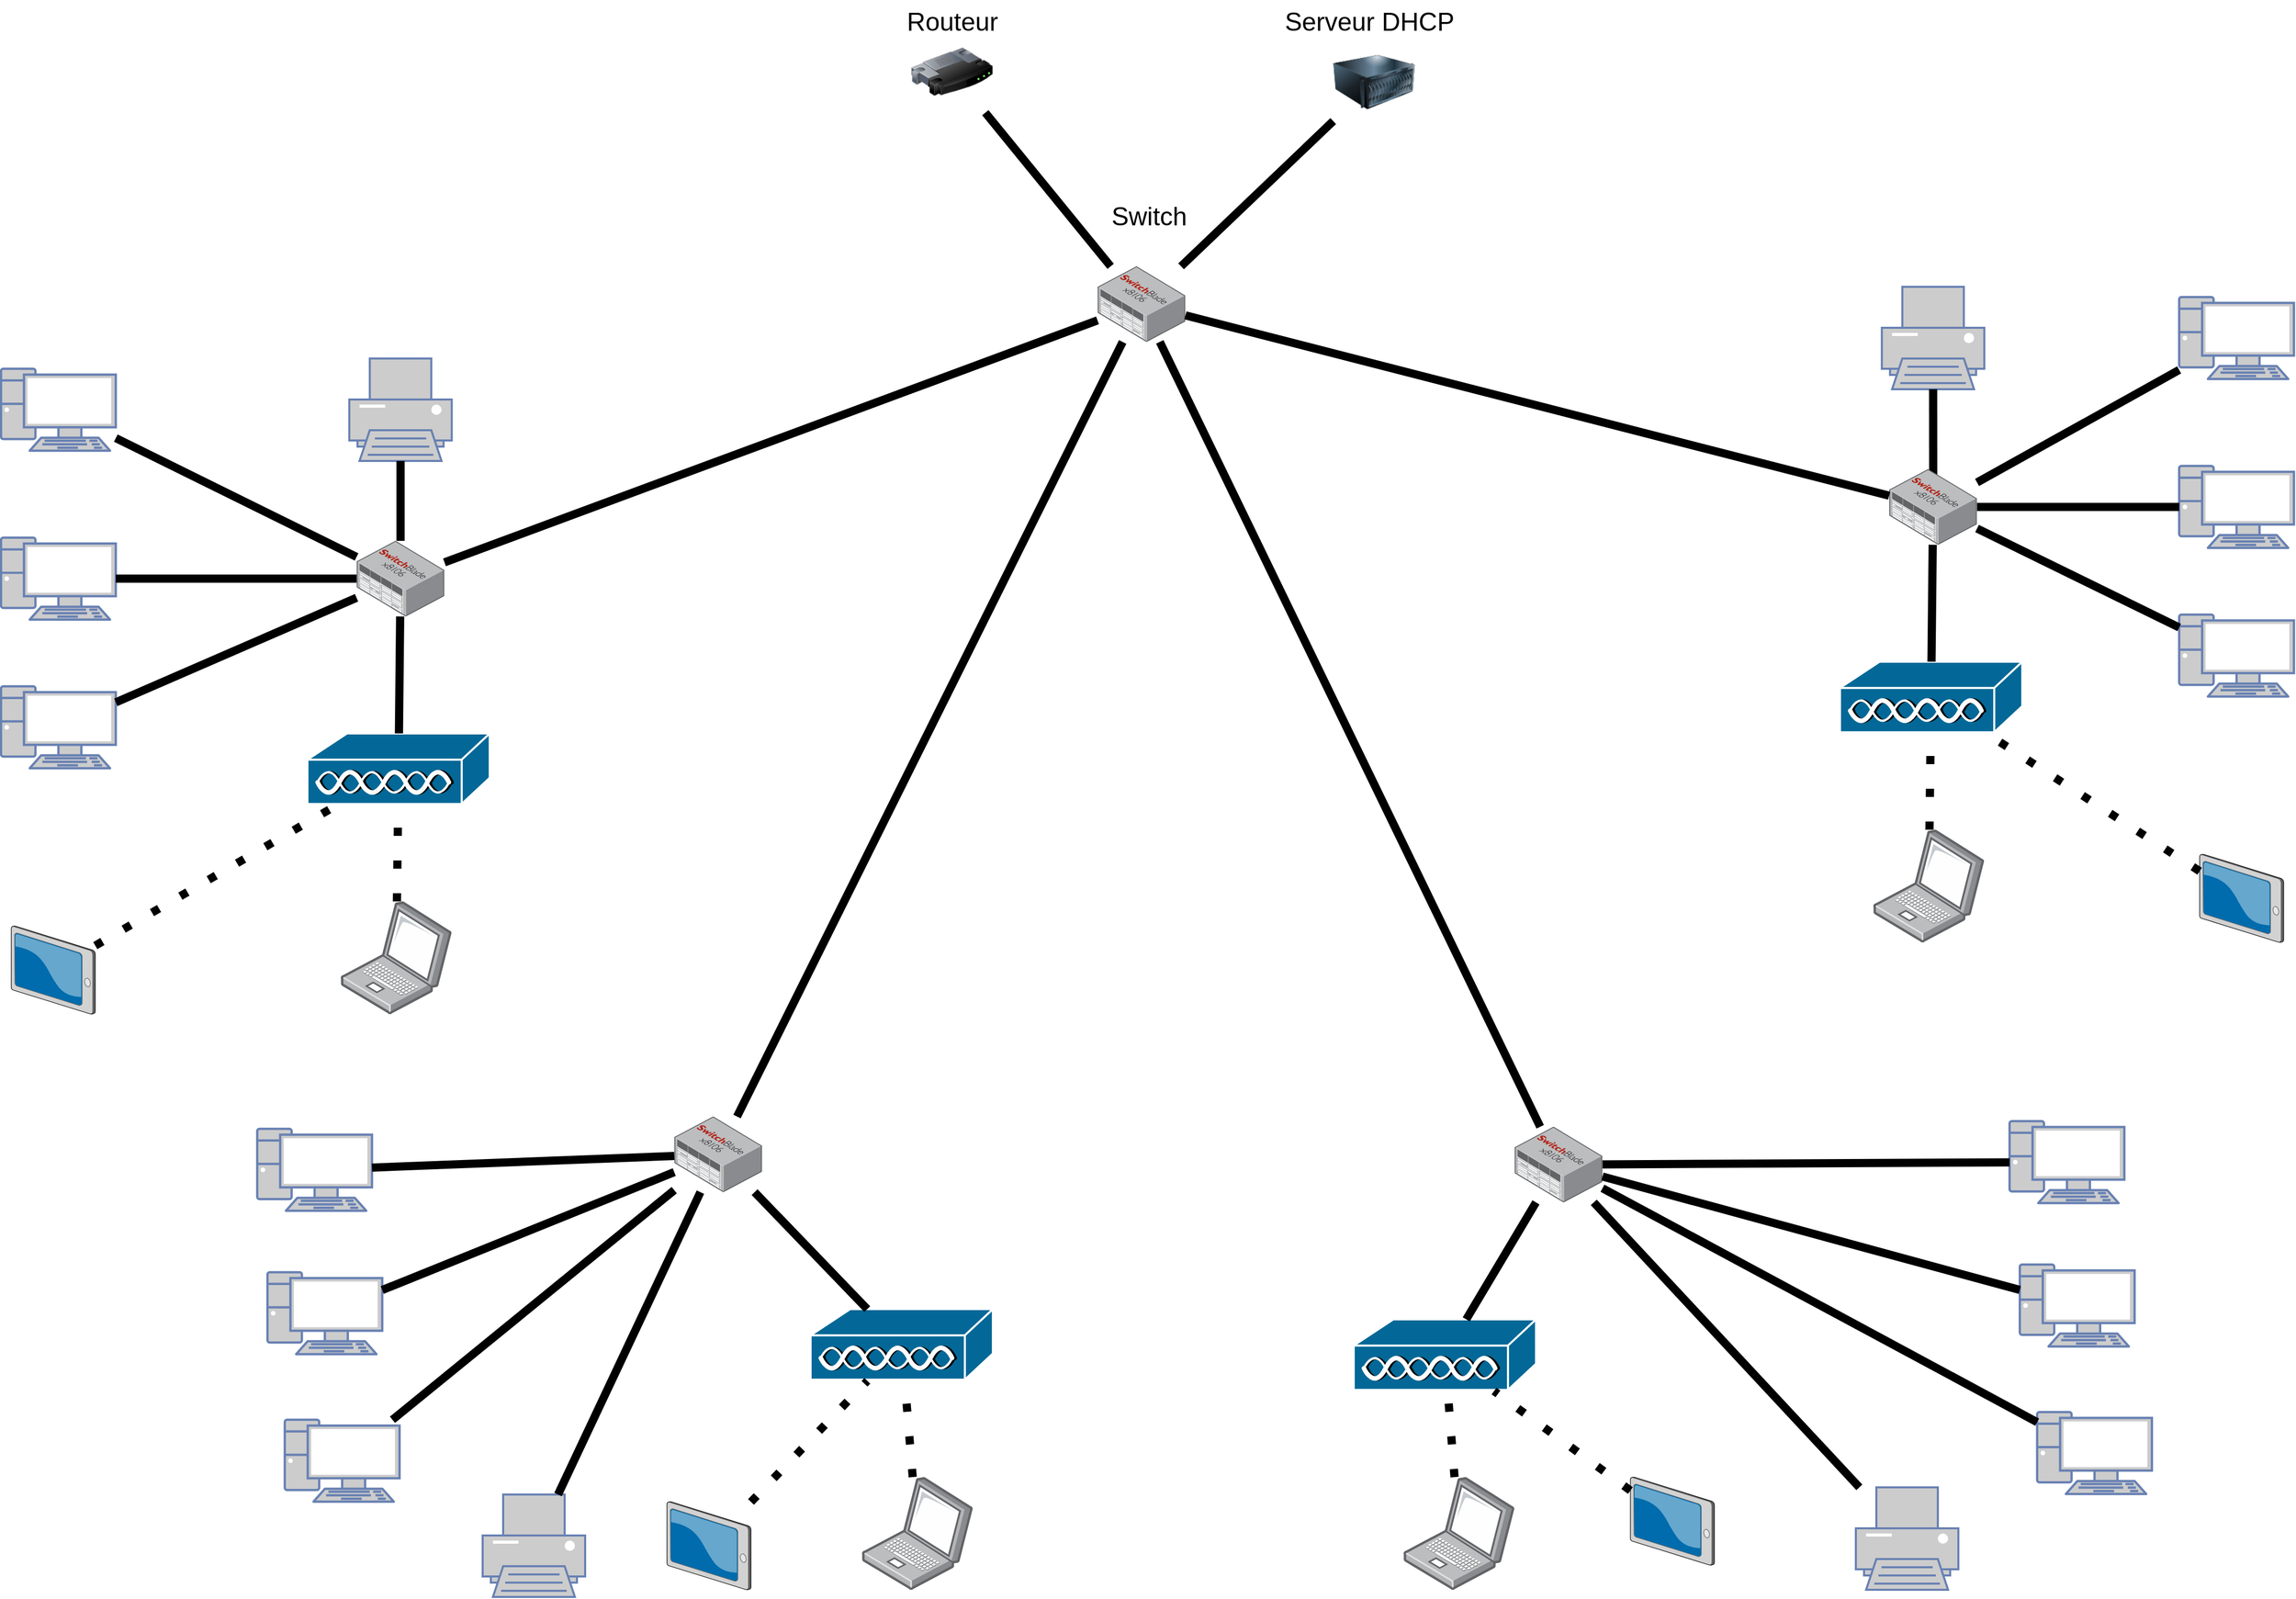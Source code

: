 <mxfile version="22.0.6" type="device">
  <diagram name="Page-1" id="eecCfWI7liOl1zeQRFLR">
    <mxGraphModel dx="4707" dy="1833" grid="1" gridSize="10" guides="1" tooltips="1" connect="1" arrows="1" fold="1" page="1" pageScale="1" pageWidth="827" pageHeight="1169" math="0" shadow="0">
      <root>
        <mxCell id="0" />
        <mxCell id="1" parent="0" />
        <mxCell id="BvcRLfXmAE_1p3T1sQ3R-24" value="" style="fontColor=#0066CC;verticalAlign=top;verticalLabelPosition=bottom;labelPosition=center;align=center;html=1;outlineConnect=0;fillColor=#CCCCCC;strokeColor=#6881B3;gradientColor=none;gradientDirection=north;strokeWidth=2;shape=mxgraph.networks.printer;" parent="1" vertex="1">
          <mxGeometry x="-550.15" y="370" width="100" height="100" as="geometry" />
        </mxCell>
        <mxCell id="BvcRLfXmAE_1p3T1sQ3R-28" value="" style="verticalLabelPosition=bottom;sketch=0;aspect=fixed;html=1;verticalAlign=top;strokeColor=none;align=center;outlineConnect=0;shape=mxgraph.citrix.tablet_2;" parent="1" vertex="1">
          <mxGeometry x="-880" y="924" width="82" height="86" as="geometry" />
        </mxCell>
        <mxCell id="BvcRLfXmAE_1p3T1sQ3R-78" value="" style="image;points=[];aspect=fixed;html=1;align=center;shadow=0;dashed=0;image=img/lib/allied_telesis/switch/Modular_Switch_SBx8106.svg;" parent="1" vertex="1">
          <mxGeometry x="180" y="280" width="85.8" height="73.8" as="geometry" />
        </mxCell>
        <mxCell id="BvcRLfXmAE_1p3T1sQ3R-85" value="" style="image;html=1;image=img/lib/clip_art/computers/Server_128x128.png" parent="1" vertex="1">
          <mxGeometry x="410" y="60" width="80" height="80" as="geometry" />
        </mxCell>
        <mxCell id="BvcRLfXmAE_1p3T1sQ3R-86" value="" style="image;html=1;image=img/lib/clip_art/networking/Router_128x128.png" parent="1" vertex="1">
          <mxGeometry x="-2.1" y="50" width="80" height="80" as="geometry" />
        </mxCell>
        <mxCell id="BvcRLfXmAE_1p3T1sQ3R-88" value="" style="endArrow=none;html=1;rounded=0;strokeWidth=8;" parent="1" source="BvcRLfXmAE_1p3T1sQ3R-78" target="BvcRLfXmAE_1p3T1sQ3R-85" edge="1">
          <mxGeometry width="50" height="50" relative="1" as="geometry">
            <mxPoint x="-320" y="370" as="sourcePoint" />
            <mxPoint x="-110" y="260" as="targetPoint" />
          </mxGeometry>
        </mxCell>
        <mxCell id="BvcRLfXmAE_1p3T1sQ3R-101" value="" style="shape=mxgraph.cisco.misc.access_point;html=1;pointerEvents=1;dashed=0;fillColor=#036897;strokeColor=#ffffff;strokeWidth=2;verticalLabelPosition=bottom;verticalAlign=top;align=center;outlineConnect=0;" parent="1" vertex="1">
          <mxGeometry x="-591" y="736" width="177.9" height="70" as="geometry" />
        </mxCell>
        <mxCell id="BvcRLfXmAE_1p3T1sQ3R-102" value="&lt;font style=&quot;font-size: 25px;&quot;&gt;Routeur&lt;/font&gt;" style="text;html=1;align=center;verticalAlign=middle;resizable=0;points=[];autosize=1;strokeColor=none;fillColor=none;" parent="1" vertex="1">
          <mxGeometry x="-17.1" y="20" width="110" height="40" as="geometry" />
        </mxCell>
        <mxCell id="BvcRLfXmAE_1p3T1sQ3R-103" value="&lt;font style=&quot;font-size: 25px;&quot;&gt;Serveur DHCP&lt;/font&gt;" style="text;html=1;align=center;verticalAlign=middle;resizable=0;points=[];autosize=1;strokeColor=none;fillColor=none;" parent="1" vertex="1">
          <mxGeometry x="350" y="20" width="190" height="40" as="geometry" />
        </mxCell>
        <mxCell id="BvcRLfXmAE_1p3T1sQ3R-104" value="&lt;font style=&quot;font-size: 25px;&quot;&gt;Switch&lt;/font&gt;" style="text;html=1;align=center;verticalAlign=middle;resizable=0;points=[];autosize=1;strokeColor=none;fillColor=none;" parent="1" vertex="1">
          <mxGeometry x="180" y="210" width="100" height="40" as="geometry" />
        </mxCell>
        <mxCell id="BvcRLfXmAE_1p3T1sQ3R-106" value="" style="endArrow=none;html=1;rounded=0;strokeWidth=8;" parent="1" source="BvcRLfXmAE_1p3T1sQ3R-101" target="nMOifJir5WOCuD9NiL-B-1" edge="1">
          <mxGeometry width="50" height="50" relative="1" as="geometry">
            <mxPoint x="-130" y="500" as="sourcePoint" />
            <mxPoint x="-80" y="450" as="targetPoint" />
            <Array as="points" />
          </mxGeometry>
        </mxCell>
        <mxCell id="BvcRLfXmAE_1p3T1sQ3R-107" value="" style="endArrow=none;html=1;rounded=0;strokeWidth=8;" parent="1" source="BvcRLfXmAE_1p3T1sQ3R-78" target="BvcRLfXmAE_1p3T1sQ3R-86" edge="1">
          <mxGeometry width="50" height="50" relative="1" as="geometry">
            <mxPoint x="50" y="317" as="sourcePoint" />
            <mxPoint x="210" y="319" as="targetPoint" />
          </mxGeometry>
        </mxCell>
        <mxCell id="BvcRLfXmAE_1p3T1sQ3R-109" value="" style="endArrow=none;html=1;rounded=0;strokeWidth=8;" parent="1" source="nMOifJir5WOCuD9NiL-B-1" target="BvcRLfXmAE_1p3T1sQ3R-24" edge="1">
          <mxGeometry width="50" height="50" relative="1" as="geometry">
            <mxPoint x="50" y="317" as="sourcePoint" />
            <mxPoint x="210" y="319" as="targetPoint" />
          </mxGeometry>
        </mxCell>
        <mxCell id="BvcRLfXmAE_1p3T1sQ3R-120" value="" style="endArrow=none;dashed=1;html=1;dashPattern=1 3;strokeWidth=8;rounded=0;" parent="1" source="BvcRLfXmAE_1p3T1sQ3R-28" target="BvcRLfXmAE_1p3T1sQ3R-101" edge="1">
          <mxGeometry width="50" height="50" relative="1" as="geometry">
            <mxPoint x="-330" y="584" as="sourcePoint" />
            <mxPoint x="-72" y="495" as="targetPoint" />
          </mxGeometry>
        </mxCell>
        <mxCell id="BvcRLfXmAE_1p3T1sQ3R-122" value="" style="fontColor=#0066CC;verticalAlign=top;verticalLabelPosition=bottom;labelPosition=center;align=center;html=1;outlineConnect=0;fillColor=#CCCCCC;strokeColor=#6881B3;gradientColor=none;gradientDirection=north;strokeWidth=2;shape=mxgraph.networks.pc;" parent="1" vertex="1">
          <mxGeometry x="-890" y="690" width="112" height="80" as="geometry" />
        </mxCell>
        <mxCell id="BvcRLfXmAE_1p3T1sQ3R-127" value="" style="image;points=[];aspect=fixed;html=1;align=center;shadow=0;dashed=0;image=img/lib/allied_telesis/computer_and_terminals/Laptop.svg;" parent="1" vertex="1">
          <mxGeometry x="-558.6" y="900" width="108.45" height="110" as="geometry" />
        </mxCell>
        <mxCell id="BvcRLfXmAE_1p3T1sQ3R-132" value="" style="endArrow=none;dashed=1;html=1;dashPattern=1 3;strokeWidth=8;rounded=0;" parent="1" source="BvcRLfXmAE_1p3T1sQ3R-127" target="BvcRLfXmAE_1p3T1sQ3R-101" edge="1">
          <mxGeometry width="50" height="50" relative="1" as="geometry">
            <mxPoint x="-270" y="644" as="sourcePoint" />
            <mxPoint x="-12" y="555" as="targetPoint" />
          </mxGeometry>
        </mxCell>
        <mxCell id="nMOifJir5WOCuD9NiL-B-1" value="" style="image;points=[];aspect=fixed;html=1;align=center;shadow=0;dashed=0;image=img/lib/allied_telesis/switch/Modular_Switch_SBx8106.svg;" vertex="1" parent="1">
          <mxGeometry x="-543.05" y="548" width="85.8" height="73.8" as="geometry" />
        </mxCell>
        <mxCell id="nMOifJir5WOCuD9NiL-B-2" value="" style="fontColor=#0066CC;verticalAlign=top;verticalLabelPosition=bottom;labelPosition=center;align=center;html=1;outlineConnect=0;fillColor=#CCCCCC;strokeColor=#6881B3;gradientColor=none;gradientDirection=north;strokeWidth=2;shape=mxgraph.networks.pc;" vertex="1" parent="1">
          <mxGeometry x="-890" y="544.9" width="112" height="80" as="geometry" />
        </mxCell>
        <mxCell id="nMOifJir5WOCuD9NiL-B-3" value="" style="fontColor=#0066CC;verticalAlign=top;verticalLabelPosition=bottom;labelPosition=center;align=center;html=1;outlineConnect=0;fillColor=#CCCCCC;strokeColor=#6881B3;gradientColor=none;gradientDirection=north;strokeWidth=2;shape=mxgraph.networks.pc;" vertex="1" parent="1">
          <mxGeometry x="-890" y="380" width="112" height="80" as="geometry" />
        </mxCell>
        <mxCell id="nMOifJir5WOCuD9NiL-B-4" value="" style="endArrow=none;html=1;rounded=0;strokeWidth=8;" edge="1" parent="1" source="nMOifJir5WOCuD9NiL-B-1" target="nMOifJir5WOCuD9NiL-B-3">
          <mxGeometry width="50" height="50" relative="1" as="geometry">
            <mxPoint x="-490" y="558" as="sourcePoint" />
            <mxPoint x="-490" y="480" as="targetPoint" />
          </mxGeometry>
        </mxCell>
        <mxCell id="nMOifJir5WOCuD9NiL-B-5" value="" style="endArrow=none;html=1;rounded=0;strokeWidth=8;" edge="1" parent="1" source="nMOifJir5WOCuD9NiL-B-1" target="nMOifJir5WOCuD9NiL-B-2">
          <mxGeometry width="50" height="50" relative="1" as="geometry">
            <mxPoint x="-480" y="568" as="sourcePoint" />
            <mxPoint x="-480" y="490" as="targetPoint" />
          </mxGeometry>
        </mxCell>
        <mxCell id="nMOifJir5WOCuD9NiL-B-6" value="" style="endArrow=none;html=1;rounded=0;strokeWidth=8;" edge="1" parent="1" source="nMOifJir5WOCuD9NiL-B-1" target="BvcRLfXmAE_1p3T1sQ3R-122">
          <mxGeometry width="50" height="50" relative="1" as="geometry">
            <mxPoint x="-470" y="578" as="sourcePoint" />
            <mxPoint x="-470" y="500" as="targetPoint" />
          </mxGeometry>
        </mxCell>
        <mxCell id="nMOifJir5WOCuD9NiL-B-7" value="" style="fontColor=#0066CC;verticalAlign=top;verticalLabelPosition=bottom;labelPosition=center;align=center;html=1;outlineConnect=0;fillColor=#CCCCCC;strokeColor=#6881B3;gradientColor=none;gradientDirection=north;strokeWidth=2;shape=mxgraph.networks.printer;" vertex="1" parent="1">
          <mxGeometry x="-420.0" y="1479" width="100" height="100" as="geometry" />
        </mxCell>
        <mxCell id="nMOifJir5WOCuD9NiL-B-8" value="" style="verticalLabelPosition=bottom;sketch=0;aspect=fixed;html=1;verticalAlign=top;strokeColor=none;align=center;outlineConnect=0;shape=mxgraph.citrix.tablet_2;" vertex="1" parent="1">
          <mxGeometry x="-240.15" y="1486" width="82" height="86" as="geometry" />
        </mxCell>
        <mxCell id="nMOifJir5WOCuD9NiL-B-9" value="" style="shape=mxgraph.cisco.misc.access_point;html=1;pointerEvents=1;dashed=0;fillColor=#036897;strokeColor=#ffffff;strokeWidth=2;verticalLabelPosition=bottom;verticalAlign=top;align=center;outlineConnect=0;" vertex="1" parent="1">
          <mxGeometry x="-100.0" y="1298" width="177.9" height="70" as="geometry" />
        </mxCell>
        <mxCell id="nMOifJir5WOCuD9NiL-B-10" value="" style="endArrow=none;html=1;rounded=0;strokeWidth=8;" edge="1" parent="1" source="nMOifJir5WOCuD9NiL-B-9" target="nMOifJir5WOCuD9NiL-B-16">
          <mxGeometry width="50" height="50" relative="1" as="geometry">
            <mxPoint x="180" y="1062" as="sourcePoint" />
            <mxPoint x="230" y="1012" as="targetPoint" />
            <Array as="points" />
          </mxGeometry>
        </mxCell>
        <mxCell id="nMOifJir5WOCuD9NiL-B-11" value="" style="endArrow=none;html=1;rounded=0;strokeWidth=8;" edge="1" parent="1" source="nMOifJir5WOCuD9NiL-B-16" target="nMOifJir5WOCuD9NiL-B-7">
          <mxGeometry width="50" height="50" relative="1" as="geometry">
            <mxPoint x="360" y="879" as="sourcePoint" />
            <mxPoint x="520" y="881" as="targetPoint" />
          </mxGeometry>
        </mxCell>
        <mxCell id="nMOifJir5WOCuD9NiL-B-12" value="" style="endArrow=none;dashed=1;html=1;dashPattern=1 3;strokeWidth=8;rounded=0;" edge="1" parent="1" source="nMOifJir5WOCuD9NiL-B-8" target="nMOifJir5WOCuD9NiL-B-9">
          <mxGeometry width="50" height="50" relative="1" as="geometry">
            <mxPoint x="-20" y="1146" as="sourcePoint" />
            <mxPoint x="238" y="1057" as="targetPoint" />
          </mxGeometry>
        </mxCell>
        <mxCell id="nMOifJir5WOCuD9NiL-B-13" value="" style="fontColor=#0066CC;verticalAlign=top;verticalLabelPosition=bottom;labelPosition=center;align=center;html=1;outlineConnect=0;fillColor=#CCCCCC;strokeColor=#6881B3;gradientColor=none;gradientDirection=north;strokeWidth=2;shape=mxgraph.networks.pc;" vertex="1" parent="1">
          <mxGeometry x="-613.1" y="1406" width="112" height="80" as="geometry" />
        </mxCell>
        <mxCell id="nMOifJir5WOCuD9NiL-B-14" value="" style="image;points=[];aspect=fixed;html=1;align=center;shadow=0;dashed=0;image=img/lib/allied_telesis/computer_and_terminals/Laptop.svg;" vertex="1" parent="1">
          <mxGeometry x="-50" y="1462" width="108.45" height="110" as="geometry" />
        </mxCell>
        <mxCell id="nMOifJir5WOCuD9NiL-B-15" value="" style="endArrow=none;dashed=1;html=1;dashPattern=1 3;strokeWidth=8;rounded=0;" edge="1" parent="1" source="nMOifJir5WOCuD9NiL-B-14" target="nMOifJir5WOCuD9NiL-B-9">
          <mxGeometry width="50" height="50" relative="1" as="geometry">
            <mxPoint x="40" y="1206" as="sourcePoint" />
            <mxPoint x="298" y="1117" as="targetPoint" />
          </mxGeometry>
        </mxCell>
        <mxCell id="nMOifJir5WOCuD9NiL-B-16" value="" style="image;points=[];aspect=fixed;html=1;align=center;shadow=0;dashed=0;image=img/lib/allied_telesis/switch/Modular_Switch_SBx8106.svg;" vertex="1" parent="1">
          <mxGeometry x="-233.05" y="1110" width="85.8" height="73.8" as="geometry" />
        </mxCell>
        <mxCell id="nMOifJir5WOCuD9NiL-B-17" value="" style="fontColor=#0066CC;verticalAlign=top;verticalLabelPosition=bottom;labelPosition=center;align=center;html=1;outlineConnect=0;fillColor=#CCCCCC;strokeColor=#6881B3;gradientColor=none;gradientDirection=north;strokeWidth=2;shape=mxgraph.networks.pc;" vertex="1" parent="1">
          <mxGeometry x="-630" y="1262" width="112" height="80" as="geometry" />
        </mxCell>
        <mxCell id="nMOifJir5WOCuD9NiL-B-18" value="" style="fontColor=#0066CC;verticalAlign=top;verticalLabelPosition=bottom;labelPosition=center;align=center;html=1;outlineConnect=0;fillColor=#CCCCCC;strokeColor=#6881B3;gradientColor=none;gradientDirection=north;strokeWidth=2;shape=mxgraph.networks.pc;" vertex="1" parent="1">
          <mxGeometry x="-640" y="1122" width="112" height="80" as="geometry" />
        </mxCell>
        <mxCell id="nMOifJir5WOCuD9NiL-B-19" value="" style="endArrow=none;html=1;rounded=0;strokeWidth=8;" edge="1" parent="1" source="nMOifJir5WOCuD9NiL-B-16" target="nMOifJir5WOCuD9NiL-B-18">
          <mxGeometry width="50" height="50" relative="1" as="geometry">
            <mxPoint x="-180.0" y="1120" as="sourcePoint" />
            <mxPoint x="-180.0" y="1042" as="targetPoint" />
          </mxGeometry>
        </mxCell>
        <mxCell id="nMOifJir5WOCuD9NiL-B-20" value="" style="endArrow=none;html=1;rounded=0;strokeWidth=8;" edge="1" parent="1" source="nMOifJir5WOCuD9NiL-B-16" target="nMOifJir5WOCuD9NiL-B-17">
          <mxGeometry width="50" height="50" relative="1" as="geometry">
            <mxPoint x="-170.0" y="1130" as="sourcePoint" />
            <mxPoint x="-170.0" y="1052" as="targetPoint" />
          </mxGeometry>
        </mxCell>
        <mxCell id="nMOifJir5WOCuD9NiL-B-21" value="" style="endArrow=none;html=1;rounded=0;strokeWidth=8;" edge="1" parent="1" source="nMOifJir5WOCuD9NiL-B-16" target="nMOifJir5WOCuD9NiL-B-13">
          <mxGeometry width="50" height="50" relative="1" as="geometry">
            <mxPoint x="-160.0" y="1140" as="sourcePoint" />
            <mxPoint x="-160.0" y="1062" as="targetPoint" />
          </mxGeometry>
        </mxCell>
        <mxCell id="nMOifJir5WOCuD9NiL-B-22" value="" style="fontColor=#0066CC;verticalAlign=top;verticalLabelPosition=bottom;labelPosition=center;align=center;html=1;outlineConnect=0;fillColor=#CCCCCC;strokeColor=#6881B3;gradientColor=none;gradientDirection=north;strokeWidth=2;shape=mxgraph.networks.printer;" vertex="1" parent="1">
          <mxGeometry x="920" y="1472" width="100" height="100" as="geometry" />
        </mxCell>
        <mxCell id="nMOifJir5WOCuD9NiL-B-23" value="" style="verticalLabelPosition=bottom;sketch=0;aspect=fixed;html=1;verticalAlign=top;strokeColor=none;align=center;outlineConnect=0;shape=mxgraph.citrix.tablet_2;" vertex="1" parent="1">
          <mxGeometry x="700" y="1462" width="82" height="86" as="geometry" />
        </mxCell>
        <mxCell id="nMOifJir5WOCuD9NiL-B-24" value="" style="shape=mxgraph.cisco.misc.access_point;html=1;pointerEvents=1;dashed=0;fillColor=#036897;strokeColor=#ffffff;strokeWidth=2;verticalLabelPosition=bottom;verticalAlign=top;align=center;outlineConnect=0;" vertex="1" parent="1">
          <mxGeometry x="430" y="1308" width="177.9" height="70" as="geometry" />
        </mxCell>
        <mxCell id="nMOifJir5WOCuD9NiL-B-25" value="" style="endArrow=none;html=1;rounded=0;strokeWidth=8;" edge="1" parent="1" source="nMOifJir5WOCuD9NiL-B-24" target="nMOifJir5WOCuD9NiL-B-31">
          <mxGeometry width="50" height="50" relative="1" as="geometry">
            <mxPoint x="1000" y="1072" as="sourcePoint" />
            <mxPoint x="1050" y="1022" as="targetPoint" />
            <Array as="points" />
          </mxGeometry>
        </mxCell>
        <mxCell id="nMOifJir5WOCuD9NiL-B-26" value="" style="endArrow=none;html=1;rounded=0;strokeWidth=8;" edge="1" parent="1" source="nMOifJir5WOCuD9NiL-B-31" target="nMOifJir5WOCuD9NiL-B-22">
          <mxGeometry width="50" height="50" relative="1" as="geometry">
            <mxPoint x="1180" y="889" as="sourcePoint" />
            <mxPoint x="1340" y="891" as="targetPoint" />
          </mxGeometry>
        </mxCell>
        <mxCell id="nMOifJir5WOCuD9NiL-B-27" value="" style="endArrow=none;dashed=1;html=1;dashPattern=1 3;strokeWidth=8;rounded=0;" edge="1" parent="1" source="nMOifJir5WOCuD9NiL-B-23" target="nMOifJir5WOCuD9NiL-B-24">
          <mxGeometry width="50" height="50" relative="1" as="geometry">
            <mxPoint x="800" y="1156" as="sourcePoint" />
            <mxPoint x="1058" y="1067" as="targetPoint" />
          </mxGeometry>
        </mxCell>
        <mxCell id="nMOifJir5WOCuD9NiL-B-28" value="" style="fontColor=#0066CC;verticalAlign=top;verticalLabelPosition=bottom;labelPosition=center;align=center;html=1;outlineConnect=0;fillColor=#CCCCCC;strokeColor=#6881B3;gradientColor=none;gradientDirection=north;strokeWidth=2;shape=mxgraph.networks.pc;" vertex="1" parent="1">
          <mxGeometry x="1096.9" y="1398.5" width="112" height="80" as="geometry" />
        </mxCell>
        <mxCell id="nMOifJir5WOCuD9NiL-B-29" value="" style="image;points=[];aspect=fixed;html=1;align=center;shadow=0;dashed=0;image=img/lib/allied_telesis/computer_and_terminals/Laptop.svg;" vertex="1" parent="1">
          <mxGeometry x="478.5" y="1462" width="108.45" height="110" as="geometry" />
        </mxCell>
        <mxCell id="nMOifJir5WOCuD9NiL-B-30" value="" style="endArrow=none;dashed=1;html=1;dashPattern=1 3;strokeWidth=8;rounded=0;" edge="1" parent="1" source="nMOifJir5WOCuD9NiL-B-29" target="nMOifJir5WOCuD9NiL-B-24">
          <mxGeometry width="50" height="50" relative="1" as="geometry">
            <mxPoint x="860" y="1216" as="sourcePoint" />
            <mxPoint x="1118" y="1127" as="targetPoint" />
          </mxGeometry>
        </mxCell>
        <mxCell id="nMOifJir5WOCuD9NiL-B-31" value="" style="image;points=[];aspect=fixed;html=1;align=center;shadow=0;dashed=0;image=img/lib/allied_telesis/switch/Modular_Switch_SBx8106.svg;" vertex="1" parent="1">
          <mxGeometry x="586.95" y="1120" width="85.8" height="73.8" as="geometry" />
        </mxCell>
        <mxCell id="nMOifJir5WOCuD9NiL-B-32" value="" style="fontColor=#0066CC;verticalAlign=top;verticalLabelPosition=bottom;labelPosition=center;align=center;html=1;outlineConnect=0;fillColor=#CCCCCC;strokeColor=#6881B3;gradientColor=none;gradientDirection=north;strokeWidth=2;shape=mxgraph.networks.pc;" vertex="1" parent="1">
          <mxGeometry x="1080" y="1254.5" width="112" height="80" as="geometry" />
        </mxCell>
        <mxCell id="nMOifJir5WOCuD9NiL-B-33" value="" style="fontColor=#0066CC;verticalAlign=top;verticalLabelPosition=bottom;labelPosition=center;align=center;html=1;outlineConnect=0;fillColor=#CCCCCC;strokeColor=#6881B3;gradientColor=none;gradientDirection=north;strokeWidth=2;shape=mxgraph.networks.pc;" vertex="1" parent="1">
          <mxGeometry x="1070" y="1114.5" width="112" height="80" as="geometry" />
        </mxCell>
        <mxCell id="nMOifJir5WOCuD9NiL-B-34" value="" style="endArrow=none;html=1;rounded=0;strokeWidth=8;" edge="1" parent="1" source="nMOifJir5WOCuD9NiL-B-31" target="nMOifJir5WOCuD9NiL-B-33">
          <mxGeometry width="50" height="50" relative="1" as="geometry">
            <mxPoint x="640" y="1130" as="sourcePoint" />
            <mxPoint x="640" y="1052" as="targetPoint" />
          </mxGeometry>
        </mxCell>
        <mxCell id="nMOifJir5WOCuD9NiL-B-35" value="" style="endArrow=none;html=1;rounded=0;strokeWidth=8;" edge="1" parent="1" source="nMOifJir5WOCuD9NiL-B-31" target="nMOifJir5WOCuD9NiL-B-32">
          <mxGeometry width="50" height="50" relative="1" as="geometry">
            <mxPoint x="650" y="1140" as="sourcePoint" />
            <mxPoint x="650" y="1062" as="targetPoint" />
          </mxGeometry>
        </mxCell>
        <mxCell id="nMOifJir5WOCuD9NiL-B-36" value="" style="endArrow=none;html=1;rounded=0;strokeWidth=8;" edge="1" parent="1" source="nMOifJir5WOCuD9NiL-B-31" target="nMOifJir5WOCuD9NiL-B-28">
          <mxGeometry width="50" height="50" relative="1" as="geometry">
            <mxPoint x="660" y="1150" as="sourcePoint" />
            <mxPoint x="660" y="1072" as="targetPoint" />
          </mxGeometry>
        </mxCell>
        <mxCell id="nMOifJir5WOCuD9NiL-B-37" value="" style="fontColor=#0066CC;verticalAlign=top;verticalLabelPosition=bottom;labelPosition=center;align=center;html=1;outlineConnect=0;fillColor=#CCCCCC;strokeColor=#6881B3;gradientColor=none;gradientDirection=north;strokeWidth=2;shape=mxgraph.networks.printer;" vertex="1" parent="1">
          <mxGeometry x="945.35" y="300" width="100" height="100" as="geometry" />
        </mxCell>
        <mxCell id="nMOifJir5WOCuD9NiL-B-38" value="" style="verticalLabelPosition=bottom;sketch=0;aspect=fixed;html=1;verticalAlign=top;strokeColor=none;align=center;outlineConnect=0;shape=mxgraph.citrix.tablet_2;" vertex="1" parent="1">
          <mxGeometry x="1255.5" y="854" width="82" height="86" as="geometry" />
        </mxCell>
        <mxCell id="nMOifJir5WOCuD9NiL-B-39" value="" style="shape=mxgraph.cisco.misc.access_point;html=1;pointerEvents=1;dashed=0;fillColor=#036897;strokeColor=#ffffff;strokeWidth=2;verticalLabelPosition=bottom;verticalAlign=top;align=center;outlineConnect=0;" vertex="1" parent="1">
          <mxGeometry x="904.5" y="666" width="177.9" height="70" as="geometry" />
        </mxCell>
        <mxCell id="nMOifJir5WOCuD9NiL-B-40" value="" style="endArrow=none;html=1;rounded=0;strokeWidth=8;" edge="1" parent="1" source="nMOifJir5WOCuD9NiL-B-39" target="nMOifJir5WOCuD9NiL-B-46">
          <mxGeometry width="50" height="50" relative="1" as="geometry">
            <mxPoint x="1365.5" y="430" as="sourcePoint" />
            <mxPoint x="1415.5" y="380" as="targetPoint" />
            <Array as="points" />
          </mxGeometry>
        </mxCell>
        <mxCell id="nMOifJir5WOCuD9NiL-B-41" value="" style="endArrow=none;html=1;rounded=0;strokeWidth=8;" edge="1" parent="1" target="nMOifJir5WOCuD9NiL-B-37">
          <mxGeometry width="50" height="50" relative="1" as="geometry">
            <mxPoint x="995.5" y="500" as="sourcePoint" />
            <mxPoint x="1705.5" y="249" as="targetPoint" />
          </mxGeometry>
        </mxCell>
        <mxCell id="nMOifJir5WOCuD9NiL-B-42" value="" style="endArrow=none;dashed=1;html=1;dashPattern=1 3;strokeWidth=8;rounded=0;" edge="1" parent="1" source="nMOifJir5WOCuD9NiL-B-38" target="nMOifJir5WOCuD9NiL-B-39">
          <mxGeometry width="50" height="50" relative="1" as="geometry">
            <mxPoint x="1165.5" y="514" as="sourcePoint" />
            <mxPoint x="1423.5" y="425" as="targetPoint" />
          </mxGeometry>
        </mxCell>
        <mxCell id="nMOifJir5WOCuD9NiL-B-43" value="" style="fontColor=#0066CC;verticalAlign=top;verticalLabelPosition=bottom;labelPosition=center;align=center;html=1;outlineConnect=0;fillColor=#CCCCCC;strokeColor=#6881B3;gradientColor=none;gradientDirection=north;strokeWidth=2;shape=mxgraph.networks.pc;" vertex="1" parent="1">
          <mxGeometry x="1235.5" y="620" width="112" height="80" as="geometry" />
        </mxCell>
        <mxCell id="nMOifJir5WOCuD9NiL-B-44" value="" style="image;points=[];aspect=fixed;html=1;align=center;shadow=0;dashed=0;image=img/lib/allied_telesis/computer_and_terminals/Laptop.svg;" vertex="1" parent="1">
          <mxGeometry x="936.9" y="830" width="108.45" height="110" as="geometry" />
        </mxCell>
        <mxCell id="nMOifJir5WOCuD9NiL-B-45" value="" style="endArrow=none;dashed=1;html=1;dashPattern=1 3;strokeWidth=8;rounded=0;" edge="1" parent="1" source="nMOifJir5WOCuD9NiL-B-44" target="nMOifJir5WOCuD9NiL-B-39">
          <mxGeometry width="50" height="50" relative="1" as="geometry">
            <mxPoint x="1225.5" y="574" as="sourcePoint" />
            <mxPoint x="1483.5" y="485" as="targetPoint" />
          </mxGeometry>
        </mxCell>
        <mxCell id="nMOifJir5WOCuD9NiL-B-46" value="" style="image;points=[];aspect=fixed;html=1;align=center;shadow=0;dashed=0;image=img/lib/allied_telesis/switch/Modular_Switch_SBx8106.svg;" vertex="1" parent="1">
          <mxGeometry x="952.45" y="478" width="85.8" height="73.8" as="geometry" />
        </mxCell>
        <mxCell id="nMOifJir5WOCuD9NiL-B-47" value="" style="fontColor=#0066CC;verticalAlign=top;verticalLabelPosition=bottom;labelPosition=center;align=center;html=1;outlineConnect=0;fillColor=#CCCCCC;strokeColor=#6881B3;gradientColor=none;gradientDirection=north;strokeWidth=2;shape=mxgraph.networks.pc;" vertex="1" parent="1">
          <mxGeometry x="1235.5" y="474.9" width="112" height="80" as="geometry" />
        </mxCell>
        <mxCell id="nMOifJir5WOCuD9NiL-B-48" value="" style="fontColor=#0066CC;verticalAlign=top;verticalLabelPosition=bottom;labelPosition=center;align=center;html=1;outlineConnect=0;fillColor=#CCCCCC;strokeColor=#6881B3;gradientColor=none;gradientDirection=north;strokeWidth=2;shape=mxgraph.networks.pc;" vertex="1" parent="1">
          <mxGeometry x="1235.5" y="310" width="112" height="80" as="geometry" />
        </mxCell>
        <mxCell id="nMOifJir5WOCuD9NiL-B-49" value="" style="endArrow=none;html=1;rounded=0;strokeWidth=8;" edge="1" parent="1" source="nMOifJir5WOCuD9NiL-B-46" target="nMOifJir5WOCuD9NiL-B-48">
          <mxGeometry width="50" height="50" relative="1" as="geometry">
            <mxPoint x="1005.5" y="488" as="sourcePoint" />
            <mxPoint x="1005.5" y="410" as="targetPoint" />
          </mxGeometry>
        </mxCell>
        <mxCell id="nMOifJir5WOCuD9NiL-B-50" value="" style="endArrow=none;html=1;rounded=0;strokeWidth=8;" edge="1" parent="1" source="nMOifJir5WOCuD9NiL-B-46" target="nMOifJir5WOCuD9NiL-B-47">
          <mxGeometry width="50" height="50" relative="1" as="geometry">
            <mxPoint x="1015.5" y="498" as="sourcePoint" />
            <mxPoint x="1015.5" y="420" as="targetPoint" />
          </mxGeometry>
        </mxCell>
        <mxCell id="nMOifJir5WOCuD9NiL-B-51" value="" style="endArrow=none;html=1;rounded=0;strokeWidth=8;" edge="1" parent="1" source="nMOifJir5WOCuD9NiL-B-46" target="nMOifJir5WOCuD9NiL-B-43">
          <mxGeometry width="50" height="50" relative="1" as="geometry">
            <mxPoint x="1025.5" y="508" as="sourcePoint" />
            <mxPoint x="1025.5" y="430" as="targetPoint" />
          </mxGeometry>
        </mxCell>
        <mxCell id="nMOifJir5WOCuD9NiL-B-53" value="" style="endArrow=none;html=1;rounded=0;strokeWidth=8;" edge="1" parent="1" source="BvcRLfXmAE_1p3T1sQ3R-78" target="nMOifJir5WOCuD9NiL-B-1">
          <mxGeometry width="50" height="50" relative="1" as="geometry">
            <mxPoint x="203" y="290" as="sourcePoint" />
            <mxPoint x="81" y="140" as="targetPoint" />
          </mxGeometry>
        </mxCell>
        <mxCell id="nMOifJir5WOCuD9NiL-B-54" value="" style="endArrow=none;html=1;rounded=0;strokeWidth=8;" edge="1" parent="1" source="BvcRLfXmAE_1p3T1sQ3R-78" target="nMOifJir5WOCuD9NiL-B-16">
          <mxGeometry width="50" height="50" relative="1" as="geometry">
            <mxPoint x="190" y="343" as="sourcePoint" />
            <mxPoint x="-447" y="579" as="targetPoint" />
          </mxGeometry>
        </mxCell>
        <mxCell id="nMOifJir5WOCuD9NiL-B-55" value="" style="endArrow=none;html=1;rounded=0;strokeWidth=8;" edge="1" parent="1" source="BvcRLfXmAE_1p3T1sQ3R-78" target="nMOifJir5WOCuD9NiL-B-46">
          <mxGeometry width="50" height="50" relative="1" as="geometry">
            <mxPoint x="200" y="353" as="sourcePoint" />
            <mxPoint x="-437" y="589" as="targetPoint" />
          </mxGeometry>
        </mxCell>
        <mxCell id="nMOifJir5WOCuD9NiL-B-56" value="" style="endArrow=none;html=1;rounded=0;strokeWidth=8;" edge="1" parent="1" source="BvcRLfXmAE_1p3T1sQ3R-78" target="nMOifJir5WOCuD9NiL-B-31">
          <mxGeometry width="50" height="50" relative="1" as="geometry">
            <mxPoint x="210" y="363" as="sourcePoint" />
            <mxPoint x="-427" y="599" as="targetPoint" />
          </mxGeometry>
        </mxCell>
      </root>
    </mxGraphModel>
  </diagram>
</mxfile>
